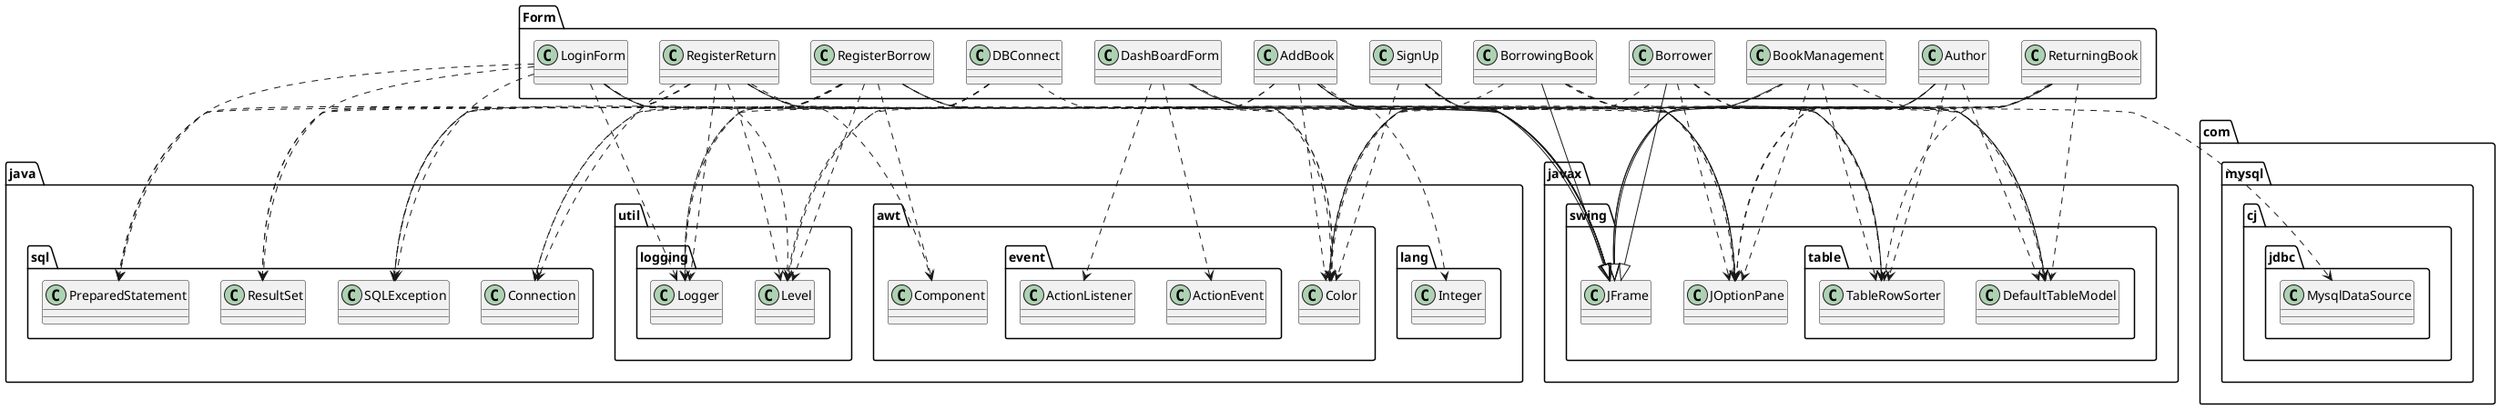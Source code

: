 @startuml
class Form.AddBook
class Form.Author
class Form.BookManagement
class Form.Borrower
class Form.BorrowingBook
class Form.DBConnect
class Form.DashBoardForm
class Form.LoginForm
class Form.RegisterBorrow
class Form.RegisterReturn
class Form.ReturningBook
class Form.SignUp
class com.mysql.cj.jdbc.MysqlDataSource
class java.awt.Color
class java.awt.Component
class java.awt.event.ActionEvent
class java.awt.event.ActionListener
class java.lang.Integer
class java.sql.Connection
class java.sql.PreparedStatement
class java.sql.ResultSet
class java.sql.SQLException
class java.util.logging.Level
class java.util.logging.Logger
class javax.swing.JFrame
class javax.swing.JOptionPane
class javax.swing.table.DefaultTableModel
class javax.swing.table.TableRowSorter
Form.AddBook ..> java.awt.Color
Form.AddBook ..> java.lang.Integer
Form.AddBook ..> java.util.logging.Level
Form.AddBook ..> java.util.logging.Logger
Form.AddBook --|> javax.swing.JFrame
Form.AddBook ..> javax.swing.JOptionPane
Form.AddBook ..> javax.swing.table.DefaultTableModel
Form.AddBook ..> javax.swing.table.TableRowSorter
Form.Author ..> java.awt.Color
Form.Author --|> javax.swing.JFrame
Form.Author ..> javax.swing.JOptionPane
Form.Author ..> javax.swing.table.DefaultTableModel
Form.Author ..> javax.swing.table.TableRowSorter
Form.BookManagement ..> java.awt.Color
Form.BookManagement --|> javax.swing.JFrame
Form.BookManagement ..> javax.swing.JOptionPane
Form.BookManagement ..> javax.swing.table.DefaultTableModel
Form.BookManagement ..> javax.swing.table.TableRowSorter
Form.Borrower ..> java.awt.Color
Form.Borrower --|> javax.swing.JFrame
Form.Borrower ..> javax.swing.JOptionPane
Form.Borrower ..> javax.swing.table.DefaultTableModel
Form.Borrower ..> javax.swing.table.TableRowSorter
Form.BorrowingBook ..> java.awt.Color
Form.BorrowingBook --|> javax.swing.JFrame
Form.BorrowingBook ..> javax.swing.JOptionPane
Form.BorrowingBook ..> javax.swing.table.DefaultTableModel
Form.BorrowingBook ..> javax.swing.table.TableRowSorter
Form.DBConnect ..> com.mysql.cj.jdbc.MysqlDataSource
Form.DBConnect ..> java.sql.Connection
Form.DBConnect ..> java.sql.SQLException
Form.DBConnect ..> java.util.logging.Level
Form.DBConnect ..> java.util.logging.Logger
Form.DashBoardForm ..> java.awt.Color
Form.DashBoardForm ..> java.awt.event.ActionEvent
Form.DashBoardForm ..> java.awt.event.ActionListener
Form.DashBoardForm --|> javax.swing.JFrame
Form.LoginForm ..> java.sql.PreparedStatement
Form.LoginForm ..> java.sql.ResultSet
Form.LoginForm ..> java.sql.SQLException
Form.LoginForm ..> java.util.logging.Level
Form.LoginForm ..> java.util.logging.Logger
Form.LoginForm --|> javax.swing.JFrame
Form.LoginForm ..> javax.swing.JOptionPane
Form.RegisterBorrow ..> java.awt.Color
Form.RegisterBorrow ..> java.awt.Component
Form.RegisterBorrow ..> java.sql.Connection
Form.RegisterBorrow ..> java.sql.PreparedStatement
Form.RegisterBorrow ..> java.sql.ResultSet
Form.RegisterBorrow ..> java.sql.SQLException
Form.RegisterBorrow ..> java.util.logging.Level
Form.RegisterBorrow ..> java.util.logging.Logger
Form.RegisterBorrow --|> javax.swing.JFrame
Form.RegisterBorrow ..> javax.swing.JOptionPane
Form.RegisterReturn ..> java.awt.Color
Form.RegisterReturn ..> java.awt.Component
Form.RegisterReturn ..> java.sql.Connection
Form.RegisterReturn ..> java.sql.PreparedStatement
Form.RegisterReturn ..> java.sql.ResultSet
Form.RegisterReturn ..> java.sql.SQLException
Form.RegisterReturn ..> java.util.logging.Level
Form.RegisterReturn ..> java.util.logging.Logger
Form.RegisterReturn --|> javax.swing.JFrame
Form.RegisterReturn ..> javax.swing.JOptionPane
Form.ReturningBook ..> java.awt.Color
Form.ReturningBook --|> javax.swing.JFrame
Form.ReturningBook ..> javax.swing.JOptionPane
Form.ReturningBook ..> javax.swing.table.DefaultTableModel
Form.ReturningBook ..> javax.swing.table.TableRowSorter
Form.SignUp ..> java.awt.Color
Form.SignUp --|> javax.swing.JFrame
Form.SignUp ..> javax.swing.JOptionPane
Form.SignUp ..> javax.swing.table.DefaultTableModel
Form.SignUp ..> javax.swing.table.TableRowSorter
@enduml